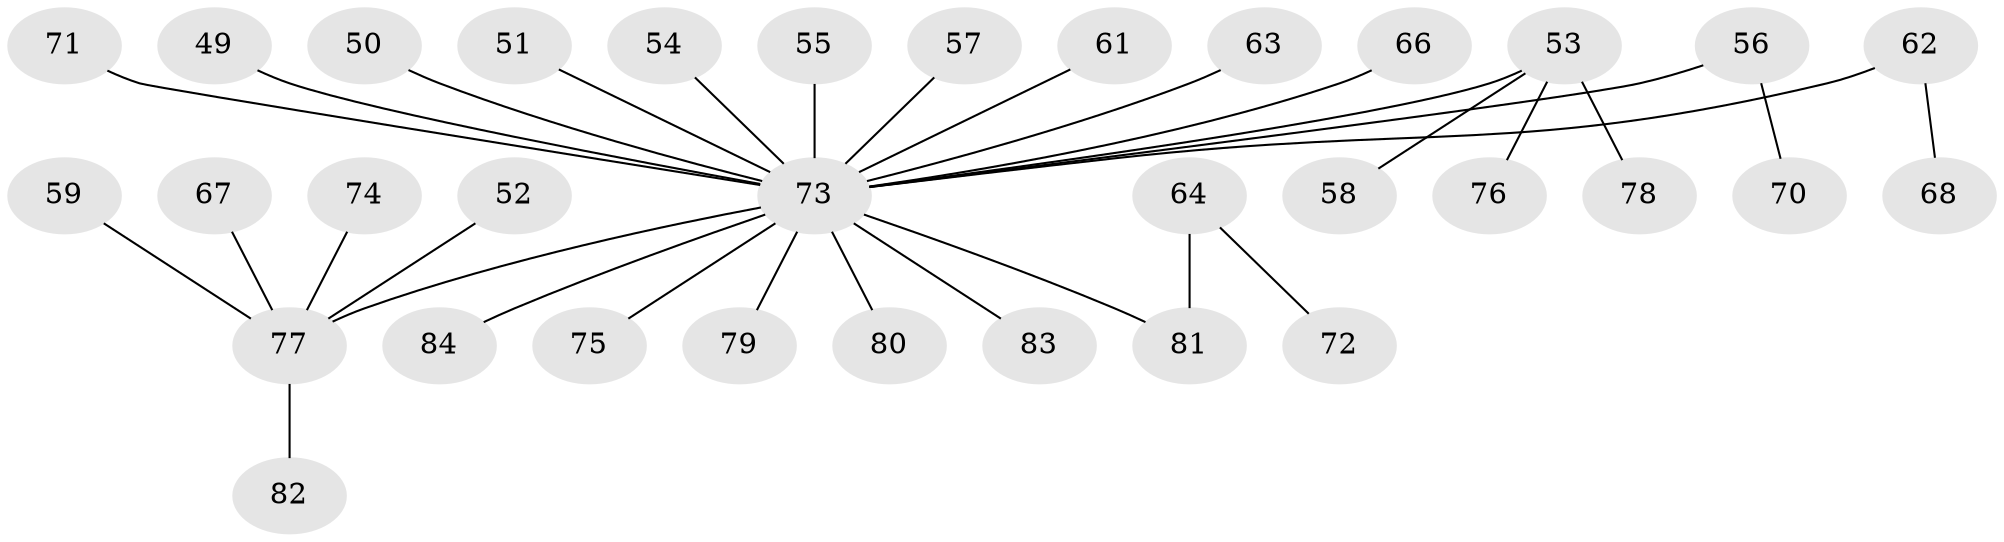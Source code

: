 // original degree distribution, {4: 0.09523809523809523, 5: 0.03571428571428571, 2: 0.21428571428571427, 3: 0.13095238095238096, 7: 0.011904761904761904, 1: 0.5119047619047619}
// Generated by graph-tools (version 1.1) at 2025/56/03/04/25 21:56:34]
// undirected, 33 vertices, 32 edges
graph export_dot {
graph [start="1"]
  node [color=gray90,style=filled];
  49;
  50;
  51;
  52;
  53 [super="+30+47"];
  54;
  55;
  56;
  57;
  58;
  59;
  61;
  62;
  63;
  64 [super="+35"];
  66;
  67;
  68;
  70;
  71;
  72;
  73 [super="+13+39+48+43+69+36+28+34+37+40+42+44"];
  74;
  75;
  76;
  77 [super="+65"];
  78;
  79;
  80;
  81 [super="+24+41+45+60"];
  82;
  83;
  84;
  49 -- 73;
  50 -- 73;
  51 -- 73;
  52 -- 77;
  53 -- 58;
  53 -- 78;
  53 -- 76;
  53 -- 73;
  54 -- 73;
  55 -- 73;
  56 -- 70;
  56 -- 73;
  57 -- 73;
  59 -- 77;
  61 -- 73;
  62 -- 68;
  62 -- 73;
  63 -- 73;
  64 -- 72;
  64 -- 81;
  66 -- 73;
  67 -- 77;
  71 -- 73;
  73 -- 83;
  73 -- 75;
  73 -- 79;
  73 -- 80;
  73 -- 81;
  73 -- 84;
  73 -- 77;
  74 -- 77;
  77 -- 82;
}
